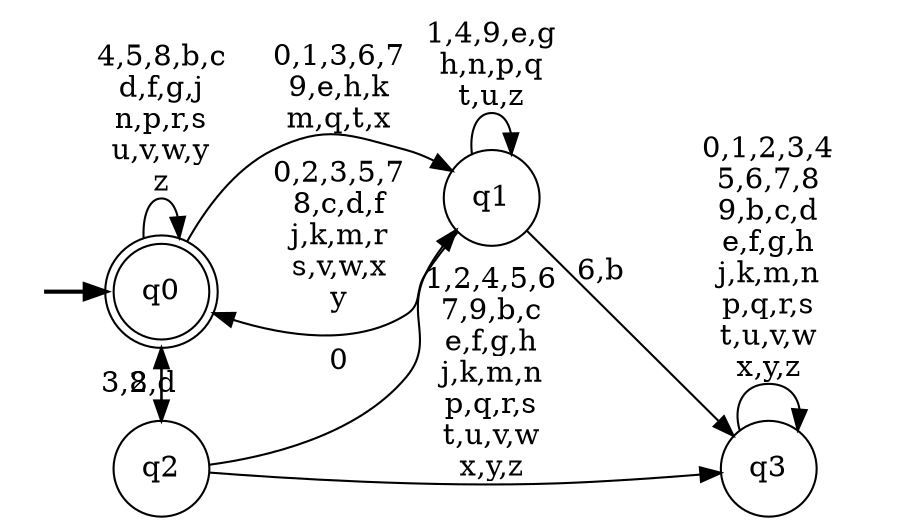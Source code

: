 digraph BlueStar {
__start0 [style = invis, shape = none, label = "", width = 0, height = 0];

rankdir=LR;
size="8,5";

s0 [style="rounded,filled", color="black", fillcolor="white" shape="doublecircle", label="q0"];
s1 [style="filled", color="black", fillcolor="white" shape="circle", label="q1"];
s2 [style="filled", color="black", fillcolor="white" shape="circle", label="q2"];
s3 [style="filled", color="black", fillcolor="white" shape="circle", label="q3"];
subgraph cluster_main { 
	graph [pad=".75", ranksep="0.15", nodesep="0.15"];
	 style=invis; 
	__start0 -> s0 [penwidth=2];
}
s0 -> s0 [label="4,5,8,b,c\nd,f,g,j\nn,p,r,s\nu,v,w,y\nz"];
s0 -> s1 [label="0,1,3,6,7\n9,e,h,k\nm,q,t,x"];
s0 -> s2 [label="2"];
s1 -> s0 [label="0,2,3,5,7\n8,c,d,f\nj,k,m,r\ns,v,w,x\ny"];
s1 -> s1 [label="1,4,9,e,g\nh,n,p,q\nt,u,z"];
s1 -> s3 [label="6,b"];
s2 -> s0 [label="3,8,d"];
s2 -> s1 [label="0"];
s2 -> s3 [label="1,2,4,5,6\n7,9,b,c\ne,f,g,h\nj,k,m,n\np,q,r,s\nt,u,v,w\nx,y,z"];
s3 -> s3 [label="0,1,2,3,4\n5,6,7,8\n9,b,c,d\ne,f,g,h\nj,k,m,n\np,q,r,s\nt,u,v,w\nx,y,z"];

}